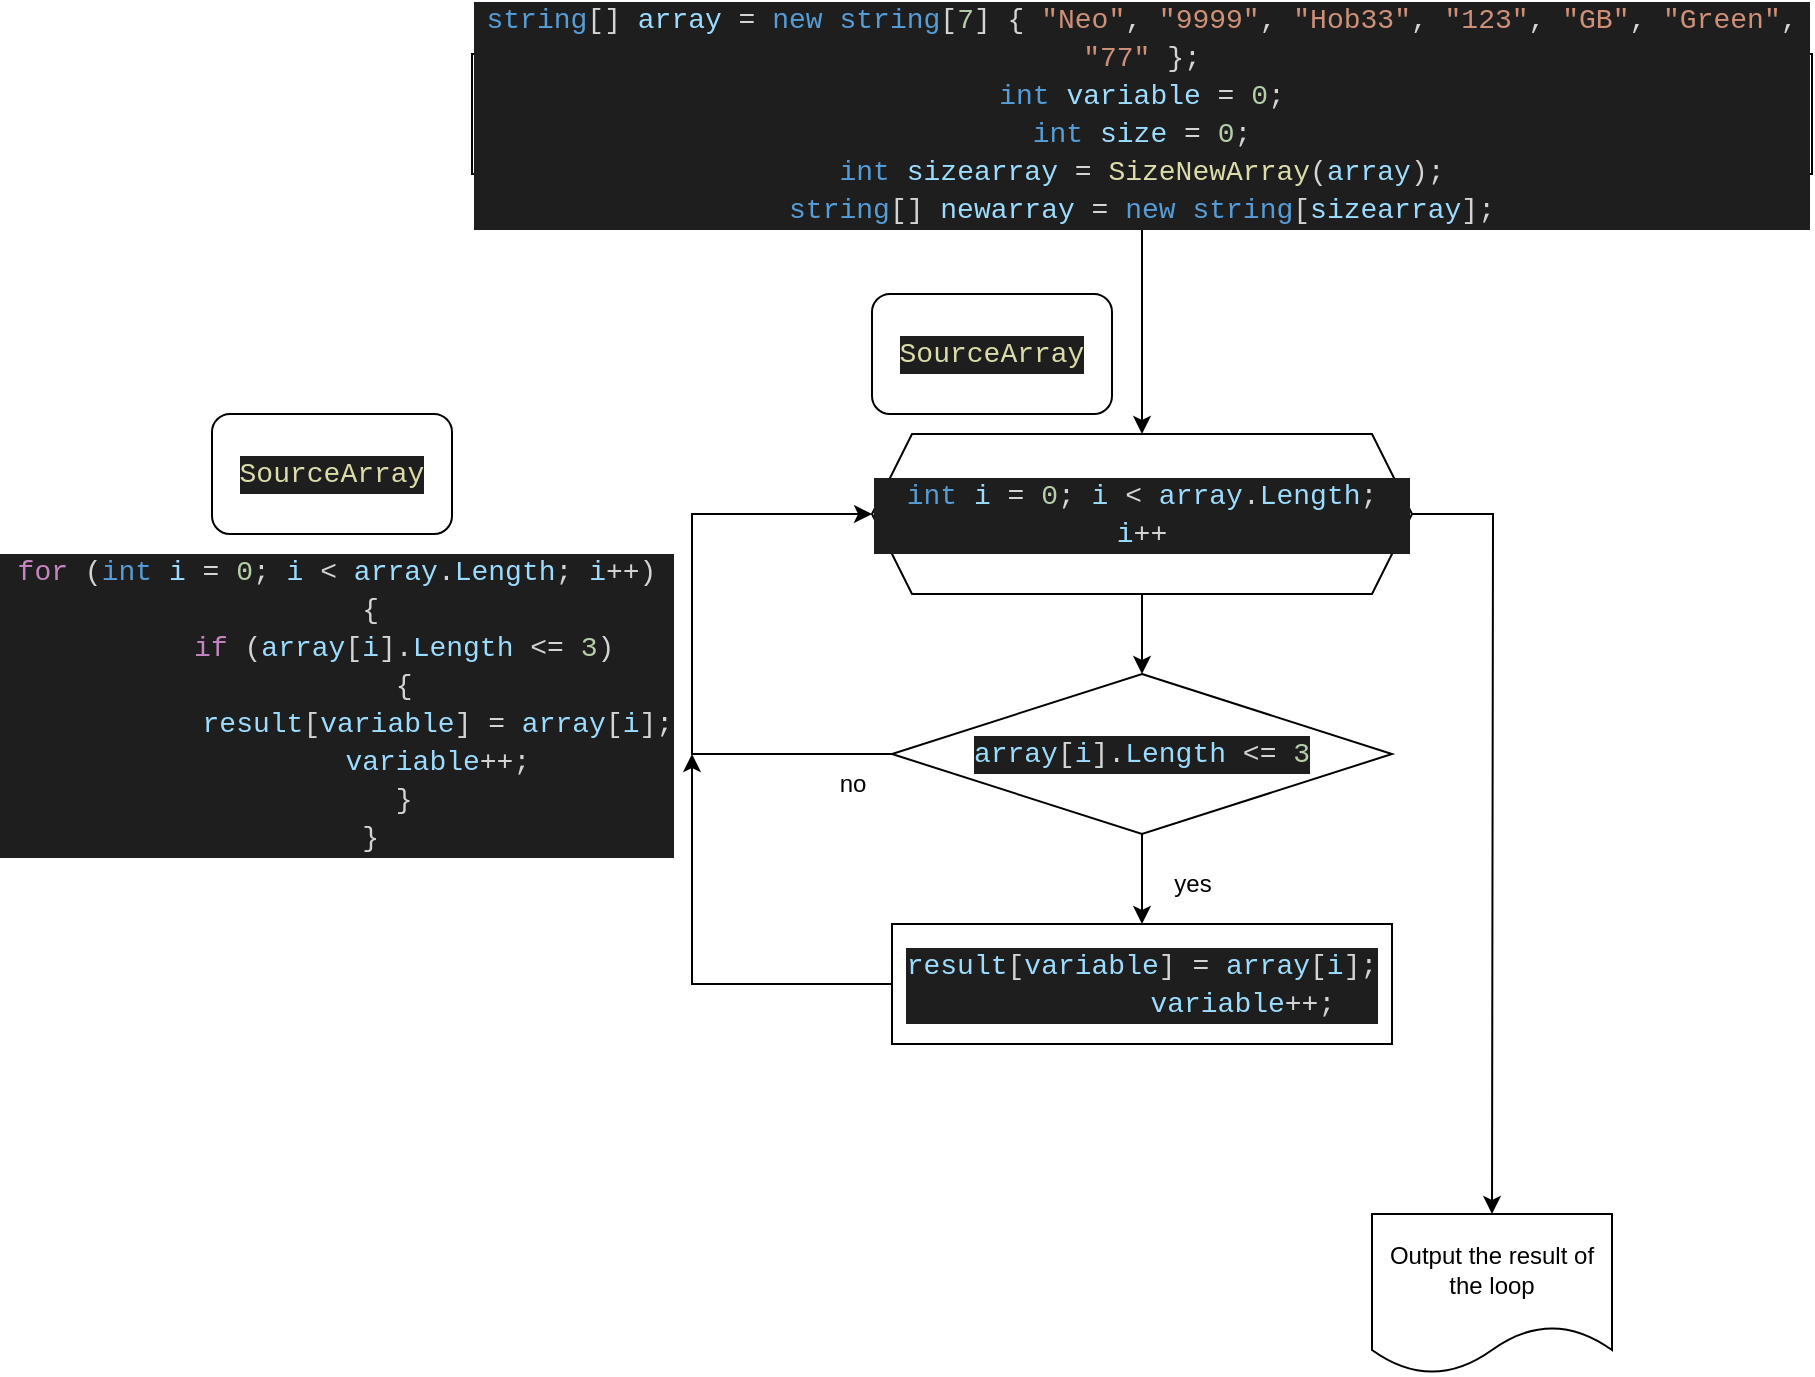 <mxfile version="20.3.0" type="device"><diagram id="VHSiSyH5Wzp6i2yEJfMr" name="Страница 1"><mxGraphModel dx="2249" dy="789" grid="1" gridSize="10" guides="1" tooltips="1" connect="1" arrows="1" fold="1" page="1" pageScale="1" pageWidth="827" pageHeight="1169" math="0" shadow="0"><root><mxCell id="0"/><mxCell id="1" parent="0"/><mxCell id="jiICDixZHC7nd5vTupUQ-27" style="edgeStyle=orthogonalEdgeStyle;rounded=0;orthogonalLoop=1;jettySize=auto;html=1;entryX=0;entryY=0.5;entryDx=0;entryDy=0;" parent="1" edge="1"><mxGeometry relative="1" as="geometry"><mxPoint x="340" y="375" as="targetPoint"/><Array as="points"><mxPoint x="210" y="600"/><mxPoint x="210" y="375"/></Array></mxGeometry></mxCell><mxCell id="YhFzVRaPbom7--V65NaS-1" value="&lt;div style=&quot;color: rgb(212, 212, 212); background-color: rgb(30, 30, 30); font-family: Consolas, &amp;quot;Courier New&amp;quot;, monospace; font-size: 14px; line-height: 19px;&quot;&gt;&lt;span style=&quot;color: #dcdcaa;&quot;&gt;SourceArray&lt;/span&gt;&lt;/div&gt;" style="rounded=1;whiteSpace=wrap;html=1;" parent="1" vertex="1"><mxGeometry x="20" y="240" width="120" height="60" as="geometry"/></mxCell><mxCell id="YhFzVRaPbom7--V65NaS-6" value="&lt;div style=&quot;color: rgb(212, 212, 212); background-color: rgb(30, 30, 30); font-family: Consolas, &amp;quot;Courier New&amp;quot;, monospace; font-size: 14px; line-height: 19px;&quot;&gt;&lt;div&gt;&lt;span style=&quot;color: #c586c0;&quot;&gt;for&lt;/span&gt; (&lt;span style=&quot;color: #569cd6;&quot;&gt;int&lt;/span&gt; &lt;span style=&quot;color: #9cdcfe;&quot;&gt;i&lt;/span&gt; = &lt;span style=&quot;color: #b5cea8;&quot;&gt;0&lt;/span&gt;; &lt;span style=&quot;color: #9cdcfe;&quot;&gt;i&lt;/span&gt; &amp;lt; &lt;span style=&quot;color: #9cdcfe;&quot;&gt;array&lt;/span&gt;.&lt;span style=&quot;color: #9cdcfe;&quot;&gt;Length&lt;/span&gt;; &lt;span style=&quot;color: #9cdcfe;&quot;&gt;i&lt;/span&gt;++)&lt;/div&gt;&lt;div&gt;&amp;nbsp; &amp;nbsp; {&lt;/div&gt;&lt;div&gt;&amp;nbsp; &amp;nbsp; &amp;nbsp; &amp;nbsp; &lt;span style=&quot;color: #c586c0;&quot;&gt;if&lt;/span&gt; (&lt;span style=&quot;color: #9cdcfe;&quot;&gt;array&lt;/span&gt;[&lt;span style=&quot;color: #9cdcfe;&quot;&gt;i&lt;/span&gt;].&lt;span style=&quot;color: #9cdcfe;&quot;&gt;Length&lt;/span&gt; &amp;lt;= &lt;span style=&quot;color: #b5cea8;&quot;&gt;3&lt;/span&gt;)&lt;/div&gt;&lt;div&gt;&amp;nbsp; &amp;nbsp; &amp;nbsp; &amp;nbsp; {&lt;/div&gt;&lt;div&gt;&amp;nbsp; &amp;nbsp; &amp;nbsp; &amp;nbsp; &amp;nbsp; &amp;nbsp; &lt;span style=&quot;color: #9cdcfe;&quot;&gt;result&lt;/span&gt;[&lt;span style=&quot;color: #9cdcfe;&quot;&gt;variable&lt;/span&gt;] = &lt;span style=&quot;color: #9cdcfe;&quot;&gt;array&lt;/span&gt;[&lt;span style=&quot;color: #9cdcfe;&quot;&gt;i&lt;/span&gt;];&lt;/div&gt;&lt;div&gt;&amp;nbsp; &amp;nbsp; &amp;nbsp; &amp;nbsp; &amp;nbsp; &amp;nbsp; &lt;span style=&quot;color: #9cdcfe;&quot;&gt;variable&lt;/span&gt;++;&lt;/div&gt;&lt;div&gt;&amp;nbsp; &amp;nbsp; &amp;nbsp; &amp;nbsp; }&lt;/div&gt;&lt;div&gt;&amp;nbsp; &amp;nbsp; }&lt;/div&gt;&lt;/div&gt;" style="text;html=1;align=center;verticalAlign=middle;resizable=0;points=[];autosize=1;strokeColor=none;fillColor=none;" parent="1" vertex="1"><mxGeometry x="-413" y="360" width="330" height="170" as="geometry"/></mxCell><mxCell id="bEBIXhHau0zOhSGDcaKU-1" value="" style="edgeStyle=orthogonalEdgeStyle;rounded=0;orthogonalLoop=1;jettySize=auto;html=1;" edge="1" parent="1" source="bEBIXhHau0zOhSGDcaKU-2" target="bEBIXhHau0zOhSGDcaKU-5"><mxGeometry relative="1" as="geometry"/></mxCell><mxCell id="bEBIXhHau0zOhSGDcaKU-2" value="&lt;div style=&quot;color: rgb(212, 212, 212); background-color: rgb(30, 30, 30); font-family: Consolas, &amp;quot;Courier New&amp;quot;, monospace; font-size: 14px; line-height: 19px;&quot;&gt;&lt;div style=&quot;line-height: 19px;&quot;&gt;&lt;div&gt;&lt;span style=&quot;color: #569cd6;&quot;&gt;string&lt;/span&gt;[] &lt;span style=&quot;color: #9cdcfe;&quot;&gt;array&lt;/span&gt; = &lt;span style=&quot;color: #569cd6;&quot;&gt;new&lt;/span&gt; &lt;span style=&quot;color: #569cd6;&quot;&gt;string&lt;/span&gt;[&lt;span style=&quot;color: #b5cea8;&quot;&gt;7&lt;/span&gt;] { &lt;span style=&quot;color: #ce9178;&quot;&gt;&quot;Neo&quot;&lt;/span&gt;, &lt;span style=&quot;color: #ce9178;&quot;&gt;&quot;9999&quot;&lt;/span&gt;, &lt;span style=&quot;color: #ce9178;&quot;&gt;&quot;Hob33&quot;&lt;/span&gt;, &lt;span style=&quot;color: #ce9178;&quot;&gt;&quot;123&quot;&lt;/span&gt;, &lt;span style=&quot;color: #ce9178;&quot;&gt;&quot;GB&quot;&lt;/span&gt;, &lt;span style=&quot;color: #ce9178;&quot;&gt;&quot;Green&quot;&lt;/span&gt;, &lt;span style=&quot;color: #ce9178;&quot;&gt;&quot;77&quot;&lt;/span&gt; };&lt;/div&gt;&lt;div&gt;&lt;span style=&quot;color: #569cd6;&quot;&gt;int&lt;/span&gt; &lt;span style=&quot;color: #9cdcfe;&quot;&gt;variable&lt;/span&gt; = &lt;span style=&quot;color: #b5cea8;&quot;&gt;0&lt;/span&gt;;&lt;/div&gt;&lt;div&gt;&lt;span style=&quot;color: #569cd6;&quot;&gt;int&lt;/span&gt; &lt;span style=&quot;color: #9cdcfe;&quot;&gt;size&lt;/span&gt; = &lt;span style=&quot;color: #b5cea8;&quot;&gt;0&lt;/span&gt;;&lt;/div&gt;&lt;div&gt;&lt;span style=&quot;color: #569cd6;&quot;&gt;int&lt;/span&gt; &lt;span style=&quot;color: #9cdcfe;&quot;&gt;sizearray&lt;/span&gt; = &lt;span style=&quot;color: #dcdcaa;&quot;&gt;SizeNewArray&lt;/span&gt;(&lt;span style=&quot;color: #9cdcfe;&quot;&gt;array&lt;/span&gt;);&lt;/div&gt;&lt;div&gt;&lt;span style=&quot;color: #569cd6;&quot;&gt;string&lt;/span&gt;[] &lt;span style=&quot;color: #9cdcfe;&quot;&gt;newarray&lt;/span&gt; = &lt;span style=&quot;color: #569cd6;&quot;&gt;new&lt;/span&gt; &lt;span style=&quot;color: #569cd6;&quot;&gt;string&lt;/span&gt;[&lt;span style=&quot;color: #9cdcfe;&quot;&gt;sizearray&lt;/span&gt;];&lt;/div&gt;&lt;/div&gt;&lt;/div&gt;" style="rounded=0;whiteSpace=wrap;html=1;" vertex="1" parent="1"><mxGeometry x="-180" y="120" width="670" height="60" as="geometry"/></mxCell><mxCell id="bEBIXhHau0zOhSGDcaKU-3" value="" style="edgeStyle=orthogonalEdgeStyle;rounded=0;orthogonalLoop=1;jettySize=auto;html=1;" edge="1" parent="1" source="bEBIXhHau0zOhSGDcaKU-5" target="bEBIXhHau0zOhSGDcaKU-8"><mxGeometry relative="1" as="geometry"/></mxCell><mxCell id="bEBIXhHau0zOhSGDcaKU-4" style="edgeStyle=orthogonalEdgeStyle;rounded=0;orthogonalLoop=1;jettySize=auto;html=1;" edge="1" parent="1" source="bEBIXhHau0zOhSGDcaKU-5"><mxGeometry relative="1" as="geometry"><mxPoint x="330" y="700" as="targetPoint"/></mxGeometry></mxCell><mxCell id="bEBIXhHau0zOhSGDcaKU-5" value="&lt;div style=&quot;color: rgb(212, 212, 212); background-color: rgb(30, 30, 30); font-family: Consolas, &amp;quot;Courier New&amp;quot;, monospace; font-size: 14px; line-height: 19px;&quot;&gt;&lt;span style=&quot;color: #569cd6;&quot;&gt;int&lt;/span&gt; &lt;span style=&quot;color: #9cdcfe;&quot;&gt;i&lt;/span&gt; = &lt;span style=&quot;color: #b5cea8;&quot;&gt;0&lt;/span&gt;; &lt;span style=&quot;color: #9cdcfe;&quot;&gt;i&lt;/span&gt; &amp;lt; &lt;span style=&quot;color: #9cdcfe;&quot;&gt;array&lt;/span&gt;.&lt;span style=&quot;color: #9cdcfe;&quot;&gt;Length&lt;/span&gt;; &lt;span style=&quot;color: #9cdcfe;&quot;&gt;i&lt;/span&gt;++&lt;/div&gt;" style="shape=hexagon;perimeter=hexagonPerimeter2;whiteSpace=wrap;html=1;fixedSize=1;" vertex="1" parent="1"><mxGeometry x="20" y="310" width="270" height="80" as="geometry"/></mxCell><mxCell id="bEBIXhHau0zOhSGDcaKU-6" value="" style="edgeStyle=orthogonalEdgeStyle;rounded=0;orthogonalLoop=1;jettySize=auto;html=1;" edge="1" parent="1" source="bEBIXhHau0zOhSGDcaKU-8" target="bEBIXhHau0zOhSGDcaKU-10"><mxGeometry relative="1" as="geometry"/></mxCell><mxCell id="bEBIXhHau0zOhSGDcaKU-7" style="edgeStyle=orthogonalEdgeStyle;rounded=0;orthogonalLoop=1;jettySize=auto;html=1;entryX=0;entryY=0.5;entryDx=0;entryDy=0;" edge="1" parent="1" source="bEBIXhHau0zOhSGDcaKU-8" target="bEBIXhHau0zOhSGDcaKU-5"><mxGeometry relative="1" as="geometry"><mxPoint x="-30" y="330" as="targetPoint"/><Array as="points"><mxPoint x="-70" y="470"/><mxPoint x="-70" y="350"/></Array></mxGeometry></mxCell><mxCell id="bEBIXhHau0zOhSGDcaKU-8" value="&lt;div style=&quot;color: rgb(212, 212, 212); background-color: rgb(30, 30, 30); font-family: Consolas, &amp;quot;Courier New&amp;quot;, monospace; font-size: 14px; line-height: 19px;&quot;&gt;&lt;span style=&quot;color: #9cdcfe;&quot;&gt;array&lt;/span&gt;[&lt;span style=&quot;color: #9cdcfe;&quot;&gt;i&lt;/span&gt;].&lt;span style=&quot;color: #9cdcfe;&quot;&gt;Length&lt;/span&gt; &amp;lt;= &lt;span style=&quot;color: #b5cea8;&quot;&gt;3&lt;/span&gt;&lt;/div&gt;" style="rhombus;whiteSpace=wrap;html=1;" vertex="1" parent="1"><mxGeometry x="30" y="430" width="250" height="80" as="geometry"/></mxCell><mxCell id="bEBIXhHau0zOhSGDcaKU-9" style="edgeStyle=orthogonalEdgeStyle;rounded=0;orthogonalLoop=1;jettySize=auto;html=1;" edge="1" parent="1" source="bEBIXhHau0zOhSGDcaKU-10"><mxGeometry relative="1" as="geometry"><mxPoint x="-70" y="470" as="targetPoint"/><Array as="points"><mxPoint x="-70" y="550"/><mxPoint x="-70" y="490"/></Array></mxGeometry></mxCell><mxCell id="bEBIXhHau0zOhSGDcaKU-10" value="&lt;div style=&quot;color: rgb(212, 212, 212); background-color: rgb(30, 30, 30); font-family: Consolas, &amp;quot;Courier New&amp;quot;, monospace; font-size: 14px; line-height: 19px;&quot;&gt;&lt;div&gt;&lt;span style=&quot;color: #9cdcfe;&quot;&gt;result&lt;/span&gt;[&lt;span style=&quot;color: #9cdcfe;&quot;&gt;variable&lt;/span&gt;] = &lt;span style=&quot;color: #9cdcfe;&quot;&gt;array&lt;/span&gt;[&lt;span style=&quot;color: #9cdcfe;&quot;&gt;i&lt;/span&gt;];&lt;/div&gt;&lt;div&gt;&amp;nbsp; &amp;nbsp; &amp;nbsp; &amp;nbsp; &amp;nbsp; &amp;nbsp; &lt;span style=&quot;color: #9cdcfe;&quot;&gt;variable&lt;/span&gt;++;&lt;/div&gt;&lt;/div&gt;" style="rounded=0;whiteSpace=wrap;html=1;" vertex="1" parent="1"><mxGeometry x="30" y="555" width="250" height="60" as="geometry"/></mxCell><mxCell id="bEBIXhHau0zOhSGDcaKU-11" value="yes" style="text;html=1;align=center;verticalAlign=middle;resizable=0;points=[];autosize=1;strokeColor=none;fillColor=none;" vertex="1" parent="1"><mxGeometry x="160" y="520" width="40" height="30" as="geometry"/></mxCell><mxCell id="bEBIXhHau0zOhSGDcaKU-12" value="no" style="text;html=1;align=center;verticalAlign=middle;resizable=0;points=[];autosize=1;strokeColor=none;fillColor=none;" vertex="1" parent="1"><mxGeometry x="-10" y="470" width="40" height="30" as="geometry"/></mxCell><mxCell id="bEBIXhHau0zOhSGDcaKU-13" value="Output the result of the loop" style="shape=document;whiteSpace=wrap;html=1;boundedLbl=1;" vertex="1" parent="1"><mxGeometry x="270" y="700" width="120" height="80" as="geometry"/></mxCell><mxCell id="bEBIXhHau0zOhSGDcaKU-14" value="&lt;div style=&quot;color: rgb(212, 212, 212); background-color: rgb(30, 30, 30); font-family: Consolas, &amp;quot;Courier New&amp;quot;, monospace; font-size: 14px; line-height: 19px;&quot;&gt;&lt;span style=&quot;color: #dcdcaa;&quot;&gt;SourceArray&lt;/span&gt;&lt;/div&gt;" style="rounded=1;whiteSpace=wrap;html=1;" vertex="1" parent="1"><mxGeometry x="-310" y="300" width="120" height="60" as="geometry"/></mxCell></root></mxGraphModel></diagram></mxfile>